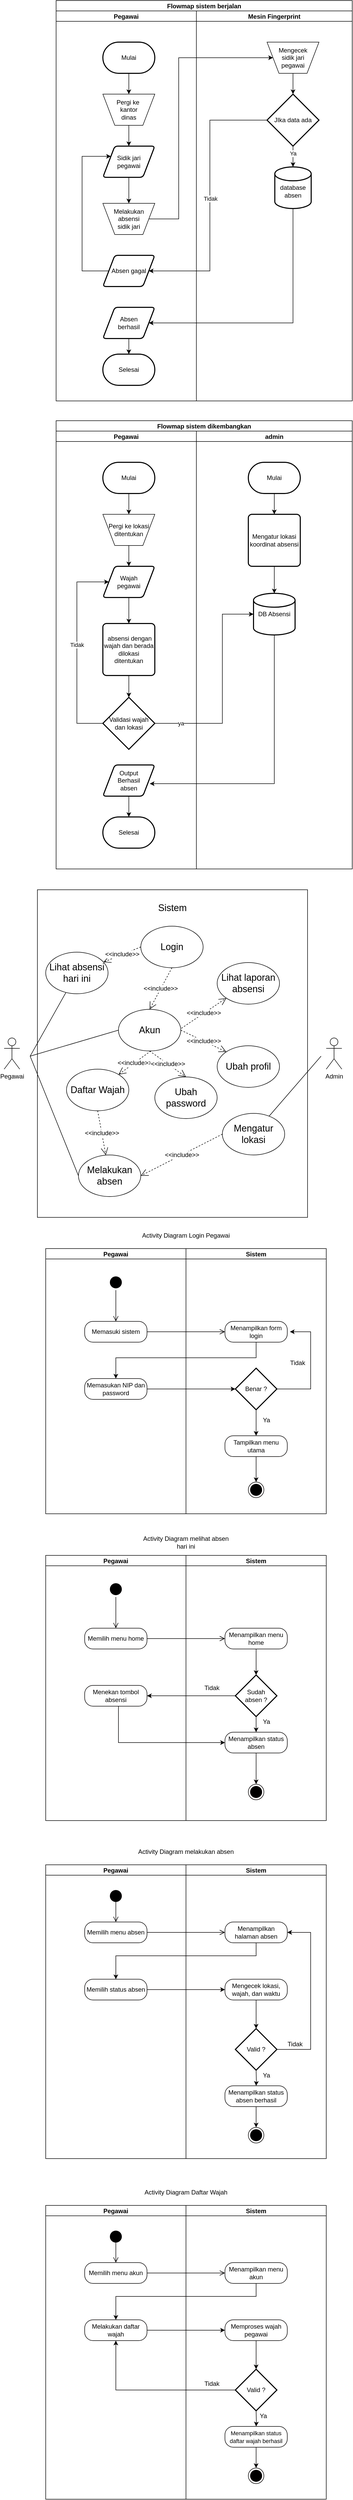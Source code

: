 <mxfile version="20.2.3" type="device"><diagram id="C5RBs43oDa-KdzZeNtuy" name="Page-1"><mxGraphModel dx="1483" dy="1985" grid="1" gridSize="10" guides="1" tooltips="1" connect="1" arrows="1" fold="1" page="1" pageScale="1" pageWidth="827" pageHeight="1169" math="0" shadow="0"><root><mxCell id="WIyWlLk6GJQsqaUBKTNV-0"/><mxCell id="WIyWlLk6GJQsqaUBKTNV-1" parent="WIyWlLk6GJQsqaUBKTNV-0"/><mxCell id="P4YuEy_L2Fs3lrk0Im7g-0" value="Flowmap sistem berjalan" style="swimlane;childLayout=stackLayout;resizeParent=1;resizeParentMax=0;startSize=20;" parent="WIyWlLk6GJQsqaUBKTNV-1" vertex="1"><mxGeometry x="190" y="-1080" width="570" height="770" as="geometry"/></mxCell><mxCell id="P4YuEy_L2Fs3lrk0Im7g-1" value="Pegawai" style="swimlane;startSize=20;" parent="P4YuEy_L2Fs3lrk0Im7g-0" vertex="1"><mxGeometry y="20" width="270" height="750" as="geometry"/></mxCell><mxCell id="P4YuEy_L2Fs3lrk0Im7g-2" value="Mesin Fingerprint" style="swimlane;startSize=20;" parent="P4YuEy_L2Fs3lrk0Im7g-0" vertex="1"><mxGeometry x="270" y="20" width="300" height="750" as="geometry"/></mxCell><mxCell id="CqxHumTkqH0A4PgeXa5D-2" value="Mulai" style="strokeWidth=2;html=1;shape=mxgraph.flowchart.terminator;whiteSpace=wrap;" parent="P4YuEy_L2Fs3lrk0Im7g-2" vertex="1"><mxGeometry x="-180" y="60" width="100" height="60" as="geometry"/></mxCell><mxCell id="CqxHumTkqH0A4PgeXa5D-5" value="Melakukan absensi &lt;br&gt;sidik jari" style="verticalLabelPosition=middle;verticalAlign=middle;html=1;shape=trapezoid;perimeter=trapezoidPerimeter;whiteSpace=wrap;size=0.23;arcSize=10;flipV=1;labelPosition=center;align=center;" parent="P4YuEy_L2Fs3lrk0Im7g-2" vertex="1"><mxGeometry x="-180" y="370" width="100" height="60" as="geometry"/></mxCell><mxCell id="CqxHumTkqH0A4PgeXa5D-9" value="" style="edgeStyle=orthogonalEdgeStyle;rounded=0;orthogonalLoop=1;jettySize=auto;html=1;" parent="P4YuEy_L2Fs3lrk0Im7g-2" source="CqxHumTkqH0A4PgeXa5D-7" target="CqxHumTkqH0A4PgeXa5D-5" edge="1"><mxGeometry relative="1" as="geometry"/></mxCell><mxCell id="CqxHumTkqH0A4PgeXa5D-7" value="Sidik jari &lt;br&gt;pegawai" style="shape=parallelogram;html=1;strokeWidth=2;perimeter=parallelogramPerimeter;whiteSpace=wrap;rounded=1;arcSize=12;size=0.23;" parent="P4YuEy_L2Fs3lrk0Im7g-2" vertex="1"><mxGeometry x="-180" y="260" width="100" height="60" as="geometry"/></mxCell><mxCell id="CqxHumTkqH0A4PgeXa5D-10" value="Mengecek &lt;br&gt;sidik jari &lt;br&gt;pegawai" style="verticalLabelPosition=middle;verticalAlign=middle;html=1;shape=trapezoid;perimeter=trapezoidPerimeter;whiteSpace=wrap;size=0.23;arcSize=10;flipV=1;labelPosition=center;align=center;" parent="P4YuEy_L2Fs3lrk0Im7g-2" vertex="1"><mxGeometry x="136" y="60" width="100" height="60" as="geometry"/></mxCell><mxCell id="CqxHumTkqH0A4PgeXa5D-14" style="edgeStyle=orthogonalEdgeStyle;rounded=0;orthogonalLoop=1;jettySize=auto;html=1;exitX=1;exitY=0.5;exitDx=0;exitDy=0;entryX=0;entryY=0.5;entryDx=0;entryDy=0;" parent="P4YuEy_L2Fs3lrk0Im7g-2" source="CqxHumTkqH0A4PgeXa5D-5" target="CqxHumTkqH0A4PgeXa5D-10" edge="1"><mxGeometry relative="1" as="geometry"><Array as="points"><mxPoint x="-34" y="400"/><mxPoint x="-34" y="90"/></Array></mxGeometry></mxCell><mxCell id="CqxHumTkqH0A4PgeXa5D-17" value="" style="edgeStyle=orthogonalEdgeStyle;rounded=0;orthogonalLoop=1;jettySize=auto;html=1;" parent="P4YuEy_L2Fs3lrk0Im7g-2" source="CqxHumTkqH0A4PgeXa5D-15" target="CqxHumTkqH0A4PgeXa5D-7" edge="1"><mxGeometry relative="1" as="geometry"/></mxCell><mxCell id="CqxHumTkqH0A4PgeXa5D-15" value="Pergi ke&amp;nbsp;&lt;br&gt;kantor &lt;br&gt;dinas" style="verticalLabelPosition=middle;verticalAlign=middle;html=1;shape=trapezoid;perimeter=trapezoidPerimeter;whiteSpace=wrap;size=0.23;arcSize=10;flipV=1;labelPosition=center;align=center;" parent="P4YuEy_L2Fs3lrk0Im7g-2" vertex="1"><mxGeometry x="-180" y="160" width="100" height="60" as="geometry"/></mxCell><mxCell id="CqxHumTkqH0A4PgeXa5D-16" value="" style="edgeStyle=orthogonalEdgeStyle;rounded=0;orthogonalLoop=1;jettySize=auto;html=1;" parent="P4YuEy_L2Fs3lrk0Im7g-2" source="CqxHumTkqH0A4PgeXa5D-2" target="CqxHumTkqH0A4PgeXa5D-15" edge="1"><mxGeometry relative="1" as="geometry"/></mxCell><mxCell id="CqxHumTkqH0A4PgeXa5D-18" value="JIka data ada" style="strokeWidth=2;html=1;shape=mxgraph.flowchart.decision;whiteSpace=wrap;" parent="P4YuEy_L2Fs3lrk0Im7g-2" vertex="1"><mxGeometry x="136" y="160" width="100" height="100" as="geometry"/></mxCell><mxCell id="CqxHumTkqH0A4PgeXa5D-19" value="" style="edgeStyle=orthogonalEdgeStyle;rounded=0;orthogonalLoop=1;jettySize=auto;html=1;" parent="P4YuEy_L2Fs3lrk0Im7g-2" source="CqxHumTkqH0A4PgeXa5D-10" target="CqxHumTkqH0A4PgeXa5D-18" edge="1"><mxGeometry relative="1" as="geometry"/></mxCell><mxCell id="CqxHumTkqH0A4PgeXa5D-21" value="&lt;br&gt;database absen" style="strokeWidth=2;html=1;shape=mxgraph.flowchart.database;whiteSpace=wrap;" parent="P4YuEy_L2Fs3lrk0Im7g-2" vertex="1"><mxGeometry x="151" y="300" width="70" height="80" as="geometry"/></mxCell><mxCell id="CqxHumTkqH0A4PgeXa5D-22" value="" style="edgeStyle=orthogonalEdgeStyle;rounded=0;orthogonalLoop=1;jettySize=auto;html=1;" parent="P4YuEy_L2Fs3lrk0Im7g-2" source="CqxHumTkqH0A4PgeXa5D-18" target="CqxHumTkqH0A4PgeXa5D-21" edge="1"><mxGeometry relative="1" as="geometry"/></mxCell><mxCell id="CqxHumTkqH0A4PgeXa5D-23" value="Ya" style="edgeLabel;html=1;align=center;verticalAlign=middle;resizable=0;points=[];" parent="CqxHumTkqH0A4PgeXa5D-22" vertex="1" connectable="0"><mxGeometry x="-0.329" relative="1" as="geometry"><mxPoint as="offset"/></mxGeometry></mxCell><mxCell id="CqxHumTkqH0A4PgeXa5D-32" style="edgeStyle=orthogonalEdgeStyle;rounded=0;orthogonalLoop=1;jettySize=auto;html=1;entryX=0;entryY=0.25;entryDx=0;entryDy=0;" parent="P4YuEy_L2Fs3lrk0Im7g-2" source="CqxHumTkqH0A4PgeXa5D-27" target="CqxHumTkqH0A4PgeXa5D-7" edge="1"><mxGeometry relative="1" as="geometry"><mxPoint x="-240" y="370" as="targetPoint"/><Array as="points"><mxPoint x="-220" y="500"/><mxPoint x="-220" y="280"/></Array></mxGeometry></mxCell><mxCell id="CqxHumTkqH0A4PgeXa5D-27" value="Absen gagal" style="shape=parallelogram;html=1;strokeWidth=2;perimeter=parallelogramPerimeter;whiteSpace=wrap;rounded=1;arcSize=12;size=0.23;" parent="P4YuEy_L2Fs3lrk0Im7g-2" vertex="1"><mxGeometry x="-180" y="470" width="100" height="60" as="geometry"/></mxCell><mxCell id="CqxHumTkqH0A4PgeXa5D-25" value="" style="edgeStyle=orthogonalEdgeStyle;rounded=0;orthogonalLoop=1;jettySize=auto;html=1;entryX=1;entryY=0.5;entryDx=0;entryDy=0;" parent="P4YuEy_L2Fs3lrk0Im7g-2" source="CqxHumTkqH0A4PgeXa5D-18" target="CqxHumTkqH0A4PgeXa5D-27" edge="1"><mxGeometry relative="1" as="geometry"><mxPoint x="26" y="270" as="targetPoint"/><Array as="points"><mxPoint x="26" y="210"/><mxPoint x="26" y="500"/></Array></mxGeometry></mxCell><mxCell id="CqxHumTkqH0A4PgeXa5D-26" value="Tidak" style="edgeLabel;html=1;align=center;verticalAlign=middle;resizable=0;points=[];" parent="CqxHumTkqH0A4PgeXa5D-25" vertex="1" connectable="0"><mxGeometry x="-0.183" y="1" relative="1" as="geometry"><mxPoint y="49" as="offset"/></mxGeometry></mxCell><mxCell id="CqxHumTkqH0A4PgeXa5D-30" value="Absen &lt;br&gt;berhasil" style="shape=parallelogram;html=1;strokeWidth=2;perimeter=parallelogramPerimeter;whiteSpace=wrap;rounded=1;arcSize=12;size=0.23;" parent="P4YuEy_L2Fs3lrk0Im7g-2" vertex="1"><mxGeometry x="-180" y="570" width="100" height="60" as="geometry"/></mxCell><mxCell id="CqxHumTkqH0A4PgeXa5D-28" value="" style="edgeStyle=orthogonalEdgeStyle;rounded=0;orthogonalLoop=1;jettySize=auto;html=1;entryX=1;entryY=0.5;entryDx=0;entryDy=0;" parent="P4YuEy_L2Fs3lrk0Im7g-2" source="CqxHumTkqH0A4PgeXa5D-21" target="CqxHumTkqH0A4PgeXa5D-30" edge="1"><mxGeometry relative="1" as="geometry"><mxPoint x="186" y="420" as="targetPoint"/><Array as="points"><mxPoint x="186" y="600"/></Array></mxGeometry></mxCell><mxCell id="CqxHumTkqH0A4PgeXa5D-33" value="Selesai" style="strokeWidth=2;html=1;shape=mxgraph.flowchart.terminator;whiteSpace=wrap;" parent="P4YuEy_L2Fs3lrk0Im7g-2" vertex="1"><mxGeometry x="-180" y="660" width="100" height="60" as="geometry"/></mxCell><mxCell id="CqxHumTkqH0A4PgeXa5D-34" value="" style="edgeStyle=orthogonalEdgeStyle;rounded=0;orthogonalLoop=1;jettySize=auto;html=1;" parent="P4YuEy_L2Fs3lrk0Im7g-2" source="CqxHumTkqH0A4PgeXa5D-30" target="CqxHumTkqH0A4PgeXa5D-33" edge="1"><mxGeometry relative="1" as="geometry"/></mxCell><mxCell id="vv-7muryeECdVL7z3540-25" value="Flowmap sistem dikembangkan" style="swimlane;childLayout=stackLayout;resizeParent=1;resizeParentMax=0;startSize=20;" parent="WIyWlLk6GJQsqaUBKTNV-1" vertex="1"><mxGeometry x="190" y="-272" width="570" height="862" as="geometry"/></mxCell><mxCell id="vv-7muryeECdVL7z3540-26" value="Pegawai" style="swimlane;startSize=20;" parent="vv-7muryeECdVL7z3540-25" vertex="1"><mxGeometry y="20" width="270" height="842" as="geometry"/></mxCell><mxCell id="vv-7muryeECdVL7z3540-57" value="" style="edgeStyle=orthogonalEdgeStyle;rounded=0;orthogonalLoop=1;jettySize=auto;html=1;" parent="vv-7muryeECdVL7z3540-26" source="vv-7muryeECdVL7z3540-50" target="vv-7muryeECdVL7z3540-56" edge="1"><mxGeometry relative="1" as="geometry"/></mxCell><mxCell id="vv-7muryeECdVL7z3540-50" value="&amp;nbsp;absensi dengan wajah dan berada dilokasi ditentukan" style="rounded=1;whiteSpace=wrap;html=1;absoluteArcSize=1;arcSize=14;strokeWidth=2;" parent="vv-7muryeECdVL7z3540-26" vertex="1"><mxGeometry x="90" y="370" width="100" height="100" as="geometry"/></mxCell><mxCell id="vv-7muryeECdVL7z3540-56" value="Validasi wajah dan lokasi" style="strokeWidth=2;html=1;shape=mxgraph.flowchart.decision;whiteSpace=wrap;" parent="vv-7muryeECdVL7z3540-26" vertex="1"><mxGeometry x="90" y="512" width="100" height="100" as="geometry"/></mxCell><mxCell id="vv-7muryeECdVL7z3540-66" value="" style="edgeStyle=orthogonalEdgeStyle;rounded=0;orthogonalLoop=1;jettySize=auto;html=1;" parent="vv-7muryeECdVL7z3540-26" source="vv-7muryeECdVL7z3540-63" target="vv-7muryeECdVL7z3540-65" edge="1"><mxGeometry relative="1" as="geometry"/></mxCell><mxCell id="vv-7muryeECdVL7z3540-63" value="Output &lt;br&gt;Berhasil &lt;br&gt;absen" style="shape=parallelogram;html=1;strokeWidth=2;perimeter=parallelogramPerimeter;whiteSpace=wrap;rounded=1;arcSize=12;size=0.23;" parent="vv-7muryeECdVL7z3540-26" vertex="1"><mxGeometry x="90" y="642" width="100" height="60" as="geometry"/></mxCell><mxCell id="vv-7muryeECdVL7z3540-65" value="Selesai" style="strokeWidth=2;html=1;shape=mxgraph.flowchart.terminator;whiteSpace=wrap;" parent="vv-7muryeECdVL7z3540-26" vertex="1"><mxGeometry x="90" y="742" width="100" height="60" as="geometry"/></mxCell><mxCell id="vv-7muryeECdVL7z3540-27" value="admin" style="swimlane;startSize=20;" parent="vv-7muryeECdVL7z3540-25" vertex="1"><mxGeometry x="270" y="20" width="300" height="842" as="geometry"/></mxCell><mxCell id="vv-7muryeECdVL7z3540-28" value="Mulai" style="strokeWidth=2;html=1;shape=mxgraph.flowchart.terminator;whiteSpace=wrap;" parent="vv-7muryeECdVL7z3540-27" vertex="1"><mxGeometry x="-180" y="60" width="100" height="60" as="geometry"/></mxCell><mxCell id="vv-7muryeECdVL7z3540-30" value="" style="edgeStyle=orthogonalEdgeStyle;rounded=0;orthogonalLoop=1;jettySize=auto;html=1;" parent="vv-7muryeECdVL7z3540-27" source="vv-7muryeECdVL7z3540-31" edge="1"><mxGeometry relative="1" as="geometry"><mxPoint x="-130" y="370.0" as="targetPoint"/></mxGeometry></mxCell><mxCell id="vv-7muryeECdVL7z3540-31" value="Wajah &lt;br&gt;pegawai" style="shape=parallelogram;html=1;strokeWidth=2;perimeter=parallelogramPerimeter;whiteSpace=wrap;rounded=1;arcSize=12;size=0.23;" parent="vv-7muryeECdVL7z3540-27" vertex="1"><mxGeometry x="-180" y="260" width="100" height="60" as="geometry"/></mxCell><mxCell id="vv-7muryeECdVL7z3540-34" value="" style="edgeStyle=orthogonalEdgeStyle;rounded=0;orthogonalLoop=1;jettySize=auto;html=1;" parent="vv-7muryeECdVL7z3540-27" source="vv-7muryeECdVL7z3540-35" target="vv-7muryeECdVL7z3540-31" edge="1"><mxGeometry relative="1" as="geometry"/></mxCell><mxCell id="vv-7muryeECdVL7z3540-35" value="Pergi ke lokasi ditentukan" style="verticalLabelPosition=middle;verticalAlign=middle;html=1;shape=trapezoid;perimeter=trapezoidPerimeter;whiteSpace=wrap;size=0.23;arcSize=10;flipV=1;labelPosition=center;align=center;" parent="vv-7muryeECdVL7z3540-27" vertex="1"><mxGeometry x="-180" y="160" width="100" height="60" as="geometry"/></mxCell><mxCell id="vv-7muryeECdVL7z3540-36" value="" style="edgeStyle=orthogonalEdgeStyle;rounded=0;orthogonalLoop=1;jettySize=auto;html=1;" parent="vv-7muryeECdVL7z3540-27" source="vv-7muryeECdVL7z3540-28" target="vv-7muryeECdVL7z3540-35" edge="1"><mxGeometry relative="1" as="geometry"/></mxCell><mxCell id="vv-7muryeECdVL7z3540-53" value="" style="edgeStyle=orthogonalEdgeStyle;rounded=0;orthogonalLoop=1;jettySize=auto;html=1;" parent="vv-7muryeECdVL7z3540-27" source="vv-7muryeECdVL7z3540-51" target="vv-7muryeECdVL7z3540-52" edge="1"><mxGeometry relative="1" as="geometry"/></mxCell><mxCell id="vv-7muryeECdVL7z3540-51" value="Mulai" style="strokeWidth=2;html=1;shape=mxgraph.flowchart.terminator;whiteSpace=wrap;" parent="vv-7muryeECdVL7z3540-27" vertex="1"><mxGeometry x="100" y="60" width="100" height="60" as="geometry"/></mxCell><mxCell id="vv-7muryeECdVL7z3540-55" value="" style="edgeStyle=orthogonalEdgeStyle;rounded=0;orthogonalLoop=1;jettySize=auto;html=1;" parent="vv-7muryeECdVL7z3540-27" source="vv-7muryeECdVL7z3540-52" target="vv-7muryeECdVL7z3540-54" edge="1"><mxGeometry relative="1" as="geometry"/></mxCell><mxCell id="vv-7muryeECdVL7z3540-52" value="Mengatur lokasi koordinat absensi" style="rounded=1;whiteSpace=wrap;html=1;absoluteArcSize=1;arcSize=14;strokeWidth=2;" parent="vv-7muryeECdVL7z3540-27" vertex="1"><mxGeometry x="100" y="160" width="100" height="100" as="geometry"/></mxCell><mxCell id="vv-7muryeECdVL7z3540-54" value="DB Absensi" style="strokeWidth=2;html=1;shape=mxgraph.flowchart.database;whiteSpace=wrap;" parent="vv-7muryeECdVL7z3540-27" vertex="1"><mxGeometry x="110" y="312" width="80" height="80" as="geometry"/></mxCell><mxCell id="vv-7muryeECdVL7z3540-58" style="edgeStyle=orthogonalEdgeStyle;rounded=0;orthogonalLoop=1;jettySize=auto;html=1;entryX=0;entryY=0.5;entryDx=0;entryDy=0;entryPerimeter=0;" parent="vv-7muryeECdVL7z3540-25" source="vv-7muryeECdVL7z3540-56" target="vv-7muryeECdVL7z3540-54" edge="1"><mxGeometry relative="1" as="geometry"><Array as="points"><mxPoint x="320" y="582"/><mxPoint x="320" y="372"/></Array></mxGeometry></mxCell><mxCell id="vv-7muryeECdVL7z3540-59" value="ya" style="edgeLabel;html=1;align=center;verticalAlign=middle;resizable=0;points=[];" parent="vv-7muryeECdVL7z3540-58" vertex="1" connectable="0"><mxGeometry x="-0.725" relative="1" as="geometry"><mxPoint x="-5" as="offset"/></mxGeometry></mxCell><mxCell id="vv-7muryeECdVL7z3540-61" style="edgeStyle=orthogonalEdgeStyle;rounded=0;orthogonalLoop=1;jettySize=auto;html=1;entryX=0;entryY=0.5;entryDx=0;entryDy=0;" parent="vv-7muryeECdVL7z3540-25" source="vv-7muryeECdVL7z3540-56" target="vv-7muryeECdVL7z3540-31" edge="1"><mxGeometry relative="1" as="geometry"><mxPoint x="40" y="312" as="targetPoint"/><Array as="points"><mxPoint x="40" y="582"/><mxPoint x="40" y="310"/></Array></mxGeometry></mxCell><mxCell id="vv-7muryeECdVL7z3540-62" value="Tidak" style="edgeLabel;html=1;align=center;verticalAlign=middle;resizable=0;points=[];" parent="vv-7muryeECdVL7z3540-61" vertex="1" connectable="0"><mxGeometry x="0.048" relative="1" as="geometry"><mxPoint as="offset"/></mxGeometry></mxCell><mxCell id="vv-7muryeECdVL7z3540-64" style="edgeStyle=orthogonalEdgeStyle;rounded=0;orthogonalLoop=1;jettySize=auto;html=1;entryX=0.903;entryY=0.6;entryDx=0;entryDy=0;entryPerimeter=0;" parent="vv-7muryeECdVL7z3540-25" source="vv-7muryeECdVL7z3540-54" target="vv-7muryeECdVL7z3540-63" edge="1"><mxGeometry relative="1" as="geometry"><Array as="points"><mxPoint x="420" y="698"/></Array></mxGeometry></mxCell><mxCell id="vv-7muryeECdVL7z3540-112" value="" style="html=1;" parent="WIyWlLk6GJQsqaUBKTNV-1" vertex="1"><mxGeometry x="154" y="630" width="520" height="630" as="geometry"/></mxCell><mxCell id="vv-7muryeECdVL7z3540-113" value="Pegawai" style="shape=umlActor;verticalLabelPosition=bottom;verticalAlign=top;html=1;" parent="WIyWlLk6GJQsqaUBKTNV-1" vertex="1"><mxGeometry x="90" y="915" width="30" height="60" as="geometry"/></mxCell><mxCell id="vv-7muryeECdVL7z3540-114" value="&lt;font style=&quot;font-size: 18px;&quot;&gt;Sistem&lt;/font&gt;" style="text;html=1;strokeColor=none;fillColor=none;align=center;verticalAlign=middle;whiteSpace=wrap;rounded=0;" parent="WIyWlLk6GJQsqaUBKTNV-1" vertex="1"><mxGeometry x="384" y="650" width="60" height="30" as="geometry"/></mxCell><mxCell id="vv-7muryeECdVL7z3540-118" value="Admin" style="shape=umlActor;verticalLabelPosition=bottom;verticalAlign=top;html=1;" parent="WIyWlLk6GJQsqaUBKTNV-1" vertex="1"><mxGeometry x="710" y="915" width="30" height="60" as="geometry"/></mxCell><mxCell id="vv-7muryeECdVL7z3540-119" value="Login" style="ellipse;whiteSpace=wrap;html=1;fontSize=18;" parent="WIyWlLk6GJQsqaUBKTNV-1" vertex="1"><mxGeometry x="353" y="700" width="120" height="80" as="geometry"/></mxCell><mxCell id="vv-7muryeECdVL7z3540-120" value="Mengatur lokasi" style="ellipse;whiteSpace=wrap;html=1;fontSize=18;" parent="WIyWlLk6GJQsqaUBKTNV-1" vertex="1"><mxGeometry x="510" y="1060" width="120" height="80" as="geometry"/></mxCell><mxCell id="vv-7muryeECdVL7z3540-123" value="Lihat absensi hari ini" style="ellipse;whiteSpace=wrap;html=1;fontSize=18;" parent="WIyWlLk6GJQsqaUBKTNV-1" vertex="1"><mxGeometry x="170" y="750" width="120" height="80" as="geometry"/></mxCell><mxCell id="vv-7muryeECdVL7z3540-124" value="Lihat laporan absensi" style="ellipse;whiteSpace=wrap;html=1;fontSize=18;" parent="WIyWlLk6GJQsqaUBKTNV-1" vertex="1"><mxGeometry x="500" y="770" width="120" height="80" as="geometry"/></mxCell><mxCell id="vv-7muryeECdVL7z3540-125" value="Melakukan absen" style="ellipse;whiteSpace=wrap;html=1;fontSize=18;" parent="WIyWlLk6GJQsqaUBKTNV-1" vertex="1"><mxGeometry x="233" y="1140" width="120" height="80" as="geometry"/></mxCell><mxCell id="vv-7muryeECdVL7z3540-126" value="Daftar Wajah" style="ellipse;whiteSpace=wrap;html=1;fontSize=18;" parent="WIyWlLk6GJQsqaUBKTNV-1" vertex="1"><mxGeometry x="210" y="975" width="120" height="80" as="geometry"/></mxCell><mxCell id="vv-7muryeECdVL7z3540-127" value="Ubah profil" style="ellipse;whiteSpace=wrap;html=1;fontSize=18;" parent="WIyWlLk6GJQsqaUBKTNV-1" vertex="1"><mxGeometry x="500" y="930" width="120" height="80" as="geometry"/></mxCell><mxCell id="vv-7muryeECdVL7z3540-128" value="Ubah password" style="ellipse;whiteSpace=wrap;html=1;fontSize=18;" parent="WIyWlLk6GJQsqaUBKTNV-1" vertex="1"><mxGeometry x="380" y="990" width="120" height="80" as="geometry"/></mxCell><mxCell id="vv-7muryeECdVL7z3540-142" value="" style="endArrow=none;html=1;rounded=0;fontSize=12;" parent="WIyWlLk6GJQsqaUBKTNV-1" target="vv-7muryeECdVL7z3540-123" edge="1"><mxGeometry width="50" height="50" relative="1" as="geometry"><mxPoint x="140" y="950" as="sourcePoint"/><mxPoint x="510" y="960" as="targetPoint"/></mxGeometry></mxCell><mxCell id="vv-7muryeECdVL7z3540-151" value="" style="endArrow=none;html=1;rounded=0;fontSize=12;" parent="WIyWlLk6GJQsqaUBKTNV-1" source="vv-7muryeECdVL7z3540-120" edge="1"><mxGeometry width="50" height="50" relative="1" as="geometry"><mxPoint x="250" y="960" as="sourcePoint"/><mxPoint x="700" y="950" as="targetPoint"/></mxGeometry></mxCell><mxCell id="vv-7muryeECdVL7z3540-158" value="&amp;lt;&amp;lt;include&amp;gt;&amp;gt;" style="endArrow=open;endSize=12;dashed=1;html=1;rounded=0;fontSize=12;exitX=0;exitY=0.5;exitDx=0;exitDy=0;entryX=1;entryY=0.5;entryDx=0;entryDy=0;" parent="WIyWlLk6GJQsqaUBKTNV-1" source="vv-7muryeECdVL7z3540-120" target="vv-7muryeECdVL7z3540-125" edge="1"><mxGeometry width="160" relative="1" as="geometry"><mxPoint x="200" y="940" as="sourcePoint"/><mxPoint x="360" y="940" as="targetPoint"/></mxGeometry></mxCell><mxCell id="vv-7muryeECdVL7z3540-159" value="&amp;lt;&amp;lt;include&amp;gt;&amp;gt;" style="endArrow=open;endSize=12;dashed=1;html=1;rounded=0;fontSize=12;exitX=0.5;exitY=1;exitDx=0;exitDy=0;" parent="WIyWlLk6GJQsqaUBKTNV-1" source="vv-7muryeECdVL7z3540-126" target="vv-7muryeECdVL7z3540-125" edge="1"><mxGeometry width="160" relative="1" as="geometry"><mxPoint x="600" y="1080" as="sourcePoint"/><mxPoint x="512.426" y="1131.716" as="targetPoint"/></mxGeometry></mxCell><mxCell id="vv-7muryeECdVL7z3540-163" value="Akun" style="ellipse;whiteSpace=wrap;html=1;fontSize=18;" parent="WIyWlLk6GJQsqaUBKTNV-1" vertex="1"><mxGeometry x="310" y="860" width="120" height="80" as="geometry"/></mxCell><mxCell id="vv-7muryeECdVL7z3540-164" value="&amp;lt;&amp;lt;include&amp;gt;&amp;gt;" style="endArrow=open;endSize=12;dashed=1;html=1;rounded=0;fontSize=12;exitX=0;exitY=0.5;exitDx=0;exitDy=0;" parent="WIyWlLk6GJQsqaUBKTNV-1" source="vv-7muryeECdVL7z3540-119" target="vv-7muryeECdVL7z3540-123" edge="1"><mxGeometry width="160" relative="1" as="geometry"><mxPoint x="310" y="870" as="sourcePoint"/><mxPoint x="470" y="870" as="targetPoint"/></mxGeometry></mxCell><mxCell id="vv-7muryeECdVL7z3540-167" value="&amp;lt;&amp;lt;include&amp;gt;&amp;gt;" style="endArrow=open;endSize=12;dashed=1;html=1;rounded=0;fontSize=12;exitX=0.5;exitY=1;exitDx=0;exitDy=0;entryX=0.5;entryY=0;entryDx=0;entryDy=0;" parent="WIyWlLk6GJQsqaUBKTNV-1" source="vv-7muryeECdVL7z3540-119" target="vv-7muryeECdVL7z3540-163" edge="1"><mxGeometry width="160" relative="1" as="geometry"><mxPoint x="230" y="940" as="sourcePoint"/><mxPoint x="390" y="940" as="targetPoint"/></mxGeometry></mxCell><mxCell id="vv-7muryeECdVL7z3540-169" value="" style="endArrow=none;html=1;rounded=0;fontSize=12;entryX=0;entryY=0.5;entryDx=0;entryDy=0;" parent="WIyWlLk6GJQsqaUBKTNV-1" target="vv-7muryeECdVL7z3540-163" edge="1"><mxGeometry width="50" height="50" relative="1" as="geometry"><mxPoint x="140" y="950" as="sourcePoint"/><mxPoint x="218.933" y="837.453" as="targetPoint"/></mxGeometry></mxCell><mxCell id="vv-7muryeECdVL7z3540-171" value="&amp;lt;&amp;lt;include&amp;gt;&amp;gt;" style="endArrow=open;endSize=12;dashed=1;html=1;rounded=0;fontSize=12;exitX=1.01;exitY=0.455;exitDx=0;exitDy=0;exitPerimeter=0;" parent="WIyWlLk6GJQsqaUBKTNV-1" source="vv-7muryeECdVL7z3540-163" target="vv-7muryeECdVL7z3540-124" edge="1"><mxGeometry width="160" relative="1" as="geometry"><mxPoint x="370" y="900" as="sourcePoint"/><mxPoint x="540" y="820" as="targetPoint"/></mxGeometry></mxCell><mxCell id="vv-7muryeECdVL7z3540-173" value="&amp;lt;&amp;lt;include&amp;gt;&amp;gt;" style="endArrow=open;endSize=12;dashed=1;html=1;rounded=0;fontSize=12;exitX=1;exitY=0.5;exitDx=0;exitDy=0;entryX=0;entryY=0;entryDx=0;entryDy=0;" parent="WIyWlLk6GJQsqaUBKTNV-1" source="vv-7muryeECdVL7z3540-163" target="vv-7muryeECdVL7z3540-127" edge="1"><mxGeometry width="160" relative="1" as="geometry"><mxPoint x="362.426" y="881.716" as="sourcePoint"/><mxPoint x="531.001" y="902.723" as="targetPoint"/></mxGeometry></mxCell><mxCell id="vv-7muryeECdVL7z3540-174" value="&amp;lt;&amp;lt;include&amp;gt;&amp;gt;" style="endArrow=open;endSize=12;dashed=1;html=1;rounded=0;fontSize=12;exitX=0.519;exitY=0.999;exitDx=0;exitDy=0;exitPerimeter=0;" parent="WIyWlLk6GJQsqaUBKTNV-1" source="vv-7muryeECdVL7z3540-163" target="vv-7muryeECdVL7z3540-126" edge="1"><mxGeometry width="160" relative="1" as="geometry"><mxPoint x="380" y="910" as="sourcePoint"/><mxPoint x="427.574" y="961.716" as="targetPoint"/></mxGeometry></mxCell><mxCell id="vv-7muryeECdVL7z3540-175" value="&amp;lt;&amp;lt;include&amp;gt;&amp;gt;" style="endArrow=open;endSize=12;dashed=1;html=1;rounded=0;fontSize=12;exitX=0.5;exitY=1;exitDx=0;exitDy=0;entryX=0.5;entryY=0;entryDx=0;entryDy=0;" parent="WIyWlLk6GJQsqaUBKTNV-1" source="vv-7muryeECdVL7z3540-163" target="vv-7muryeECdVL7z3540-128" edge="1"><mxGeometry width="160" relative="1" as="geometry"><mxPoint x="322.28" y="949.92" as="sourcePoint"/><mxPoint x="386.896" y="1053.084" as="targetPoint"/></mxGeometry></mxCell><mxCell id="vv-7muryeECdVL7z3540-177" value="" style="endArrow=none;html=1;rounded=0;fontSize=12;entryX=0;entryY=0.5;entryDx=0;entryDy=0;" parent="WIyWlLk6GJQsqaUBKTNV-1" target="vv-7muryeECdVL7z3540-125" edge="1"><mxGeometry width="50" height="50" relative="1" as="geometry"><mxPoint x="140" y="950" as="sourcePoint"/><mxPoint x="320" y="910" as="targetPoint"/></mxGeometry></mxCell><mxCell id="vv-7muryeECdVL7z3540-178" value="" style="swimlane;childLayout=stackLayout;resizeParent=1;resizeParentMax=0;startSize=0;" parent="WIyWlLk6GJQsqaUBKTNV-1" vertex="1"><mxGeometry x="170" y="1320" width="540" height="510" as="geometry"><mxRectangle x="170" y="1290" width="50" height="40" as="alternateBounds"/></mxGeometry></mxCell><mxCell id="vv-7muryeECdVL7z3540-179" value="Pegawai" style="swimlane;startSize=20;" parent="vv-7muryeECdVL7z3540-178" vertex="1"><mxGeometry width="270" height="510" as="geometry"/></mxCell><mxCell id="vv-7muryeECdVL7z3540-203" value="" style="ellipse;html=1;shape=startState;fillColor=#000000;strokeColor=#030000;fontSize=12;" parent="vv-7muryeECdVL7z3540-179" vertex="1"><mxGeometry x="120" y="50" width="30" height="30" as="geometry"/></mxCell><mxCell id="vv-7muryeECdVL7z3540-204" value="" style="edgeStyle=orthogonalEdgeStyle;html=1;verticalAlign=bottom;endArrow=open;endSize=8;strokeColor=#030000;rounded=0;fontSize=12;" parent="vv-7muryeECdVL7z3540-179" source="vv-7muryeECdVL7z3540-203" edge="1"><mxGeometry relative="1" as="geometry"><mxPoint x="135" y="140" as="targetPoint"/></mxGeometry></mxCell><mxCell id="vv-7muryeECdVL7z3540-205" value="Memasuki sistem" style="rounded=1;whiteSpace=wrap;html=1;arcSize=40;fontColor=#000000;fillColor=#FFFFFF;strokeColor=#030000;fontSize=12;" parent="vv-7muryeECdVL7z3540-179" vertex="1"><mxGeometry x="75" y="140" width="120" height="40" as="geometry"/></mxCell><mxCell id="vv-7muryeECdVL7z3540-208" value="Memasukan NIP dan password" style="rounded=1;whiteSpace=wrap;html=1;arcSize=40;fontColor=#000000;fillColor=#FFFFFF;strokeColor=#030000;fontSize=12;" parent="vv-7muryeECdVL7z3540-179" vertex="1"><mxGeometry x="75" y="250" width="120" height="40" as="geometry"/></mxCell><mxCell id="vv-7muryeECdVL7z3540-186" value="Sistem" style="swimlane;startSize=20;" parent="vv-7muryeECdVL7z3540-178" vertex="1"><mxGeometry x="270" width="270" height="510" as="geometry"/></mxCell><mxCell id="vv-7muryeECdVL7z3540-207" value="Menampilkan form login" style="rounded=1;whiteSpace=wrap;html=1;arcSize=40;fontColor=#000000;fillColor=#FFFFFF;strokeColor=#030000;fontSize=12;" parent="vv-7muryeECdVL7z3540-186" vertex="1"><mxGeometry x="75" y="140" width="120" height="40" as="geometry"/></mxCell><mxCell id="vv-7muryeECdVL7z3540-214" style="edgeStyle=orthogonalEdgeStyle;rounded=0;orthogonalLoop=1;jettySize=auto;html=1;entryX=1.042;entryY=0.5;entryDx=0;entryDy=0;entryPerimeter=0;fontSize=12;strokeColor=#030000;exitX=1;exitY=0.5;exitDx=0;exitDy=0;exitPerimeter=0;" parent="vv-7muryeECdVL7z3540-186" source="vv-7muryeECdVL7z3540-211" target="vv-7muryeECdVL7z3540-207" edge="1"><mxGeometry relative="1" as="geometry"><Array as="points"><mxPoint x="240" y="270"/><mxPoint x="240" y="160"/></Array></mxGeometry></mxCell><mxCell id="vv-7muryeECdVL7z3540-217" value="" style="edgeStyle=orthogonalEdgeStyle;rounded=0;orthogonalLoop=1;jettySize=auto;html=1;fontSize=12;strokeColor=#030000;" parent="vv-7muryeECdVL7z3540-186" source="vv-7muryeECdVL7z3540-211" target="vv-7muryeECdVL7z3540-216" edge="1"><mxGeometry relative="1" as="geometry"/></mxCell><mxCell id="vv-7muryeECdVL7z3540-211" value="Benar ?" style="strokeWidth=2;html=1;shape=mxgraph.flowchart.decision;whiteSpace=wrap;fontSize=12;fillColor=#FFFFFF;" parent="vv-7muryeECdVL7z3540-186" vertex="1"><mxGeometry x="95" y="230" width="80" height="80" as="geometry"/></mxCell><mxCell id="vv-7muryeECdVL7z3540-215" value="Tidak" style="text;html=1;strokeColor=none;fillColor=none;align=center;verticalAlign=middle;whiteSpace=wrap;rounded=0;fontSize=12;" parent="vv-7muryeECdVL7z3540-186" vertex="1"><mxGeometry x="195" y="210" width="40" height="20" as="geometry"/></mxCell><mxCell id="vv-7muryeECdVL7z3540-220" value="" style="edgeStyle=orthogonalEdgeStyle;rounded=0;orthogonalLoop=1;jettySize=auto;html=1;fontSize=12;strokeColor=#030000;" parent="vv-7muryeECdVL7z3540-186" source="vv-7muryeECdVL7z3540-216" target="vv-7muryeECdVL7z3540-219" edge="1"><mxGeometry relative="1" as="geometry"/></mxCell><mxCell id="vv-7muryeECdVL7z3540-216" value="Tampilkan menu utama" style="rounded=1;whiteSpace=wrap;html=1;arcSize=40;fontColor=#000000;fillColor=#FFFFFF;strokeColor=#030000;fontSize=12;" parent="vv-7muryeECdVL7z3540-186" vertex="1"><mxGeometry x="75" y="360" width="120" height="40" as="geometry"/></mxCell><mxCell id="vv-7muryeECdVL7z3540-218" value="Ya" style="text;html=1;strokeColor=none;fillColor=none;align=center;verticalAlign=middle;whiteSpace=wrap;rounded=0;fontSize=12;" parent="vv-7muryeECdVL7z3540-186" vertex="1"><mxGeometry x="135" y="320" width="40" height="20" as="geometry"/></mxCell><mxCell id="vv-7muryeECdVL7z3540-219" value="" style="ellipse;html=1;shape=endState;fillColor=#000000;strokeColor=#030000;fontSize=12;" parent="vv-7muryeECdVL7z3540-186" vertex="1"><mxGeometry x="120" y="449" width="30" height="30" as="geometry"/></mxCell><mxCell id="vv-7muryeECdVL7z3540-206" value="" style="edgeStyle=orthogonalEdgeStyle;html=1;verticalAlign=bottom;endArrow=open;endSize=8;strokeColor=#030000;rounded=0;fontSize=12;" parent="vv-7muryeECdVL7z3540-178" source="vv-7muryeECdVL7z3540-205" target="vv-7muryeECdVL7z3540-207" edge="1"><mxGeometry relative="1" as="geometry"><mxPoint x="340" y="160" as="targetPoint"/></mxGeometry></mxCell><mxCell id="vv-7muryeECdVL7z3540-210" style="edgeStyle=orthogonalEdgeStyle;rounded=0;orthogonalLoop=1;jettySize=auto;html=1;entryX=0.5;entryY=0;entryDx=0;entryDy=0;fontSize=12;" parent="vv-7muryeECdVL7z3540-178" source="vv-7muryeECdVL7z3540-207" target="vv-7muryeECdVL7z3540-208" edge="1"><mxGeometry relative="1" as="geometry"><Array as="points"><mxPoint x="405" y="210"/><mxPoint x="135" y="210"/></Array></mxGeometry></mxCell><mxCell id="vv-7muryeECdVL7z3540-212" style="edgeStyle=orthogonalEdgeStyle;rounded=0;orthogonalLoop=1;jettySize=auto;html=1;fontSize=12;strokeColor=#030000;entryX=0;entryY=0.5;entryDx=0;entryDy=0;entryPerimeter=0;" parent="vv-7muryeECdVL7z3540-178" source="vv-7muryeECdVL7z3540-208" target="vv-7muryeECdVL7z3540-211" edge="1"><mxGeometry relative="1" as="geometry"><mxPoint x="360" y="270" as="targetPoint"/></mxGeometry></mxCell><mxCell id="vv-7muryeECdVL7z3540-221" value="Activity Diagram Login Pegawai" style="text;html=1;strokeColor=none;fillColor=none;align=center;verticalAlign=middle;whiteSpace=wrap;rounded=0;fontSize=12;" parent="WIyWlLk6GJQsqaUBKTNV-1" vertex="1"><mxGeometry x="345" y="1280" width="190" height="30" as="geometry"/></mxCell><mxCell id="vv-7muryeECdVL7z3540-222" value="" style="swimlane;childLayout=stackLayout;resizeParent=1;resizeParentMax=0;startSize=0;" parent="WIyWlLk6GJQsqaUBKTNV-1" vertex="1"><mxGeometry x="170" y="1910" width="540" height="510" as="geometry"><mxRectangle x="170" y="1290" width="50" height="40" as="alternateBounds"/></mxGeometry></mxCell><mxCell id="vv-7muryeECdVL7z3540-223" value="Pegawai" style="swimlane;startSize=20;" parent="vv-7muryeECdVL7z3540-222" vertex="1"><mxGeometry width="270" height="510" as="geometry"/></mxCell><mxCell id="vv-7muryeECdVL7z3540-224" value="" style="ellipse;html=1;shape=startState;fillColor=#000000;strokeColor=#030000;fontSize=12;" parent="vv-7muryeECdVL7z3540-223" vertex="1"><mxGeometry x="120" y="50" width="30" height="30" as="geometry"/></mxCell><mxCell id="vv-7muryeECdVL7z3540-225" value="" style="edgeStyle=orthogonalEdgeStyle;html=1;verticalAlign=bottom;endArrow=open;endSize=8;strokeColor=#030000;rounded=0;fontSize=12;" parent="vv-7muryeECdVL7z3540-223" source="vv-7muryeECdVL7z3540-224" edge="1"><mxGeometry relative="1" as="geometry"><mxPoint x="135" y="140" as="targetPoint"/></mxGeometry></mxCell><mxCell id="vv-7muryeECdVL7z3540-226" value="Memilih menu home" style="rounded=1;whiteSpace=wrap;html=1;arcSize=40;fontColor=#000000;fillColor=#FFFFFF;strokeColor=#030000;fontSize=12;" parent="vv-7muryeECdVL7z3540-223" vertex="1"><mxGeometry x="75" y="140" width="120" height="40" as="geometry"/></mxCell><mxCell id="vv-7muryeECdVL7z3540-245" value="Menekan tombol absensi" style="rounded=1;whiteSpace=wrap;html=1;arcSize=40;fontColor=#000000;fillColor=#FFFFFF;strokeColor=#030000;fontSize=12;" parent="vv-7muryeECdVL7z3540-223" vertex="1"><mxGeometry x="75" y="250" width="120" height="40" as="geometry"/></mxCell><mxCell id="vv-7muryeECdVL7z3540-228" value="Sistem" style="swimlane;startSize=20;" parent="vv-7muryeECdVL7z3540-222" vertex="1"><mxGeometry x="270" width="270" height="510" as="geometry"/></mxCell><mxCell id="vv-7muryeECdVL7z3540-244" value="" style="edgeStyle=orthogonalEdgeStyle;rounded=0;orthogonalLoop=1;jettySize=auto;html=1;fontSize=12;strokeColor=#030000;" parent="vv-7muryeECdVL7z3540-228" source="vv-7muryeECdVL7z3540-229" target="vv-7muryeECdVL7z3540-232" edge="1"><mxGeometry relative="1" as="geometry"/></mxCell><mxCell id="vv-7muryeECdVL7z3540-229" value="Menampilkan menu home" style="rounded=1;whiteSpace=wrap;html=1;arcSize=40;fontColor=#000000;fillColor=#FFFFFF;strokeColor=#030000;fontSize=12;" parent="vv-7muryeECdVL7z3540-228" vertex="1"><mxGeometry x="75" y="140" width="120" height="40" as="geometry"/></mxCell><mxCell id="vv-7muryeECdVL7z3540-249" value="" style="edgeStyle=orthogonalEdgeStyle;rounded=0;orthogonalLoop=1;jettySize=auto;html=1;fontSize=12;strokeColor=#030000;" parent="vv-7muryeECdVL7z3540-228" source="vv-7muryeECdVL7z3540-232" target="vv-7muryeECdVL7z3540-248" edge="1"><mxGeometry relative="1" as="geometry"/></mxCell><mxCell id="vv-7muryeECdVL7z3540-232" value="Sudah &lt;br&gt;absen ?" style="strokeWidth=2;html=1;shape=mxgraph.flowchart.decision;whiteSpace=wrap;fontSize=12;fillColor=#FFFFFF;" parent="vv-7muryeECdVL7z3540-228" vertex="1"><mxGeometry x="95" y="230" width="80" height="80" as="geometry"/></mxCell><mxCell id="vv-7muryeECdVL7z3540-237" value="" style="ellipse;html=1;shape=endState;fillColor=#000000;strokeColor=#030000;fontSize=12;" parent="vv-7muryeECdVL7z3540-228" vertex="1"><mxGeometry x="120" y="440" width="30" height="30" as="geometry"/></mxCell><mxCell id="vv-7muryeECdVL7z3540-247" value="Tidak" style="text;html=1;strokeColor=none;fillColor=none;align=center;verticalAlign=middle;whiteSpace=wrap;rounded=0;fontSize=12;" parent="vv-7muryeECdVL7z3540-228" vertex="1"><mxGeometry x="30" y="245" width="40" height="20" as="geometry"/></mxCell><mxCell id="vv-7muryeECdVL7z3540-252" style="edgeStyle=orthogonalEdgeStyle;rounded=0;orthogonalLoop=1;jettySize=auto;html=1;entryX=0.5;entryY=0;entryDx=0;entryDy=0;fontSize=12;strokeColor=#030000;" parent="vv-7muryeECdVL7z3540-228" source="vv-7muryeECdVL7z3540-248" target="vv-7muryeECdVL7z3540-237" edge="1"><mxGeometry relative="1" as="geometry"/></mxCell><mxCell id="vv-7muryeECdVL7z3540-248" value="Menampilkan status absen" style="rounded=1;whiteSpace=wrap;html=1;arcSize=40;fontColor=#000000;fillColor=#FFFFFF;strokeColor=#030000;fontSize=12;" parent="vv-7muryeECdVL7z3540-228" vertex="1"><mxGeometry x="75" y="340" width="120" height="40" as="geometry"/></mxCell><mxCell id="vv-7muryeECdVL7z3540-250" value="Ya" style="text;html=1;strokeColor=none;fillColor=none;align=center;verticalAlign=middle;whiteSpace=wrap;rounded=0;fontSize=12;" parent="vv-7muryeECdVL7z3540-228" vertex="1"><mxGeometry x="135" y="310" width="40" height="20" as="geometry"/></mxCell><mxCell id="vv-7muryeECdVL7z3540-240" value="" style="edgeStyle=orthogonalEdgeStyle;html=1;verticalAlign=bottom;endArrow=open;endSize=8;strokeColor=#030000;rounded=0;fontSize=12;" parent="vv-7muryeECdVL7z3540-222" source="vv-7muryeECdVL7z3540-226" target="vv-7muryeECdVL7z3540-229" edge="1"><mxGeometry relative="1" as="geometry"><mxPoint x="340" y="160" as="targetPoint"/></mxGeometry></mxCell><mxCell id="vv-7muryeECdVL7z3540-246" style="edgeStyle=orthogonalEdgeStyle;rounded=0;orthogonalLoop=1;jettySize=auto;html=1;entryX=1;entryY=0.5;entryDx=0;entryDy=0;fontSize=12;strokeColor=#030000;" parent="vv-7muryeECdVL7z3540-222" source="vv-7muryeECdVL7z3540-232" target="vv-7muryeECdVL7z3540-245" edge="1"><mxGeometry relative="1" as="geometry"/></mxCell><mxCell id="vv-7muryeECdVL7z3540-251" style="edgeStyle=orthogonalEdgeStyle;rounded=0;orthogonalLoop=1;jettySize=auto;html=1;entryX=0;entryY=0.5;entryDx=0;entryDy=0;fontSize=12;strokeColor=#030000;" parent="vv-7muryeECdVL7z3540-222" source="vv-7muryeECdVL7z3540-245" target="vv-7muryeECdVL7z3540-248" edge="1"><mxGeometry relative="1" as="geometry"><Array as="points"><mxPoint x="140" y="360"/></Array></mxGeometry></mxCell><mxCell id="vv-7muryeECdVL7z3540-243" value="Activity Diagram melihat absen hari ini" style="text;html=1;strokeColor=none;fillColor=none;align=center;verticalAlign=middle;whiteSpace=wrap;rounded=0;fontSize=12;" parent="WIyWlLk6GJQsqaUBKTNV-1" vertex="1"><mxGeometry x="345" y="1870" width="190" height="30" as="geometry"/></mxCell><mxCell id="vv-7muryeECdVL7z3540-272" value="" style="swimlane;childLayout=stackLayout;resizeParent=1;resizeParentMax=0;startSize=0;" parent="WIyWlLk6GJQsqaUBKTNV-1" vertex="1"><mxGeometry x="170" y="2505" width="540" height="565" as="geometry"><mxRectangle x="170" y="1290" width="50" height="40" as="alternateBounds"/></mxGeometry></mxCell><mxCell id="vv-7muryeECdVL7z3540-288" value="" style="edgeStyle=orthogonalEdgeStyle;html=1;verticalAlign=bottom;endArrow=open;endSize=8;strokeColor=#030000;rounded=0;fontSize=12;" parent="vv-7muryeECdVL7z3540-272" source="vv-7muryeECdVL7z3540-276" target="vv-7muryeECdVL7z3540-280" edge="1"><mxGeometry relative="1" as="geometry"><mxPoint x="340" y="130" as="targetPoint"/></mxGeometry></mxCell><mxCell id="vv-7muryeECdVL7z3540-292" style="edgeStyle=orthogonalEdgeStyle;rounded=0;orthogonalLoop=1;jettySize=auto;html=1;entryX=0.5;entryY=0;entryDx=0;entryDy=0;fontSize=12;strokeColor=#030000;" parent="vv-7muryeECdVL7z3540-272" source="vv-7muryeECdVL7z3540-280" target="vv-7muryeECdVL7z3540-277" edge="1"><mxGeometry relative="1" as="geometry"><Array as="points"><mxPoint x="405" y="175"/><mxPoint x="135" y="175"/></Array></mxGeometry></mxCell><mxCell id="vv-7muryeECdVL7z3540-295" style="edgeStyle=orthogonalEdgeStyle;rounded=0;orthogonalLoop=1;jettySize=auto;html=1;fontSize=12;strokeColor=#030000;" parent="vv-7muryeECdVL7z3540-272" source="vv-7muryeECdVL7z3540-277" target="vv-7muryeECdVL7z3540-294" edge="1"><mxGeometry relative="1" as="geometry"/></mxCell><mxCell id="vv-7muryeECdVL7z3540-273" value="Pegawai" style="swimlane;startSize=20;" parent="vv-7muryeECdVL7z3540-272" vertex="1"><mxGeometry width="270" height="565" as="geometry"/></mxCell><mxCell id="vv-7muryeECdVL7z3540-274" value="" style="ellipse;html=1;shape=startState;fillColor=#000000;strokeColor=#030000;fontSize=12;" parent="vv-7muryeECdVL7z3540-273" vertex="1"><mxGeometry x="120" y="45" width="30" height="30" as="geometry"/></mxCell><mxCell id="vv-7muryeECdVL7z3540-275" value="" style="edgeStyle=orthogonalEdgeStyle;html=1;verticalAlign=bottom;endArrow=open;endSize=8;strokeColor=#030000;rounded=0;fontSize=12;" parent="vv-7muryeECdVL7z3540-273" edge="1"><mxGeometry relative="1" as="geometry"><mxPoint x="135" y="110" as="targetPoint"/><mxPoint x="135" y="65" as="sourcePoint"/></mxGeometry></mxCell><mxCell id="vv-7muryeECdVL7z3540-276" value="Memilih menu absen" style="rounded=1;whiteSpace=wrap;html=1;arcSize=40;fontColor=#000000;fillColor=#FFFFFF;strokeColor=#030000;fontSize=12;" parent="vv-7muryeECdVL7z3540-273" vertex="1"><mxGeometry x="75" y="110" width="120" height="40" as="geometry"/></mxCell><mxCell id="vv-7muryeECdVL7z3540-277" value="Memilih status absen" style="rounded=1;whiteSpace=wrap;html=1;arcSize=40;fontColor=#000000;fillColor=#FFFFFF;strokeColor=#030000;fontSize=12;" parent="vv-7muryeECdVL7z3540-273" vertex="1"><mxGeometry x="75" y="220" width="120" height="40" as="geometry"/></mxCell><mxCell id="vv-7muryeECdVL7z3540-278" value="Sistem" style="swimlane;startSize=20;" parent="vv-7muryeECdVL7z3540-272" vertex="1"><mxGeometry x="270" width="270" height="565" as="geometry"/></mxCell><mxCell id="vv-7muryeECdVL7z3540-280" value="Menampilkan halaman absen" style="rounded=1;whiteSpace=wrap;html=1;arcSize=40;fontColor=#000000;fillColor=#FFFFFF;strokeColor=#030000;fontSize=12;" parent="vv-7muryeECdVL7z3540-278" vertex="1"><mxGeometry x="75" y="110" width="120" height="40" as="geometry"/></mxCell><mxCell id="vv-7muryeECdVL7z3540-281" value="" style="edgeStyle=orthogonalEdgeStyle;rounded=0;orthogonalLoop=1;jettySize=auto;html=1;fontSize=12;strokeColor=#030000;" parent="vv-7muryeECdVL7z3540-278" target="vv-7muryeECdVL7z3540-286" edge="1"><mxGeometry relative="1" as="geometry"><mxPoint x="135.0" y="395" as="sourcePoint"/></mxGeometry></mxCell><mxCell id="vv-7muryeECdVL7z3540-283" value="" style="ellipse;html=1;shape=endState;fillColor=#000000;strokeColor=#030000;fontSize=12;" parent="vv-7muryeECdVL7z3540-278" vertex="1"><mxGeometry x="120" y="505" width="30" height="30" as="geometry"/></mxCell><mxCell id="vv-7muryeECdVL7z3540-285" style="edgeStyle=orthogonalEdgeStyle;rounded=0;orthogonalLoop=1;jettySize=auto;html=1;fontSize=12;strokeColor=#030000;" parent="vv-7muryeECdVL7z3540-278" source="vv-7muryeECdVL7z3540-286" edge="1"><mxGeometry relative="1" as="geometry"><mxPoint x="135" y="505" as="targetPoint"/></mxGeometry></mxCell><mxCell id="vv-7muryeECdVL7z3540-286" value="Menampilkan status absen berhasil" style="rounded=1;whiteSpace=wrap;html=1;arcSize=40;fontColor=#000000;fillColor=#FFFFFF;strokeColor=#030000;fontSize=12;" parent="vv-7muryeECdVL7z3540-278" vertex="1"><mxGeometry x="75" y="425" width="120" height="40" as="geometry"/></mxCell><mxCell id="vv-7muryeECdVL7z3540-287" value="Ya" style="text;html=1;strokeColor=none;fillColor=none;align=center;verticalAlign=middle;whiteSpace=wrap;rounded=0;fontSize=12;" parent="vv-7muryeECdVL7z3540-278" vertex="1"><mxGeometry x="135" y="395" width="40" height="20" as="geometry"/></mxCell><mxCell id="vv-7muryeECdVL7z3540-299" style="edgeStyle=orthogonalEdgeStyle;rounded=0;orthogonalLoop=1;jettySize=auto;html=1;fontSize=12;strokeColor=#030000;entryX=1;entryY=0.5;entryDx=0;entryDy=0;" parent="vv-7muryeECdVL7z3540-278" source="vv-7muryeECdVL7z3540-293" target="vv-7muryeECdVL7z3540-280" edge="1"><mxGeometry relative="1" as="geometry"><mxPoint x="250" y="125" as="targetPoint"/><Array as="points"><mxPoint x="240" y="355"/><mxPoint x="240" y="130"/></Array></mxGeometry></mxCell><mxCell id="vv-7muryeECdVL7z3540-293" value="Valid ?" style="strokeWidth=2;html=1;shape=mxgraph.flowchart.decision;whiteSpace=wrap;fontSize=12;fillColor=#FFFFFF;" parent="vv-7muryeECdVL7z3540-278" vertex="1"><mxGeometry x="95" y="315" width="80" height="80" as="geometry"/></mxCell><mxCell id="vv-7muryeECdVL7z3540-297" value="" style="edgeStyle=orthogonalEdgeStyle;rounded=0;orthogonalLoop=1;jettySize=auto;html=1;fontSize=12;strokeColor=#030000;" parent="vv-7muryeECdVL7z3540-278" source="vv-7muryeECdVL7z3540-294" target="vv-7muryeECdVL7z3540-293" edge="1"><mxGeometry relative="1" as="geometry"/></mxCell><mxCell id="vv-7muryeECdVL7z3540-294" value="Mengecek lokasi, wajah, dan waktu" style="rounded=1;whiteSpace=wrap;html=1;arcSize=40;fontColor=#000000;fillColor=#FFFFFF;strokeColor=#030000;fontSize=12;" parent="vv-7muryeECdVL7z3540-278" vertex="1"><mxGeometry x="75" y="220" width="120" height="40" as="geometry"/></mxCell><mxCell id="vv-7muryeECdVL7z3540-300" value="Tidak" style="text;html=1;strokeColor=none;fillColor=none;align=center;verticalAlign=middle;whiteSpace=wrap;rounded=0;fontSize=12;" parent="vv-7muryeECdVL7z3540-278" vertex="1"><mxGeometry x="190" y="335" width="40" height="20" as="geometry"/></mxCell><mxCell id="vv-7muryeECdVL7z3540-291" value="Activity Diagram melakukan absen" style="text;html=1;strokeColor=none;fillColor=none;align=center;verticalAlign=middle;whiteSpace=wrap;rounded=0;fontSize=12;" parent="WIyWlLk6GJQsqaUBKTNV-1" vertex="1"><mxGeometry x="345" y="2465" width="190" height="30" as="geometry"/></mxCell><mxCell id="vv-7muryeECdVL7z3540-301" value="" style="swimlane;childLayout=stackLayout;resizeParent=1;resizeParentMax=0;startSize=0;" parent="WIyWlLk6GJQsqaUBKTNV-1" vertex="1"><mxGeometry x="170" y="3160" width="540" height="565" as="geometry"><mxRectangle x="170" y="1290" width="50" height="40" as="alternateBounds"/></mxGeometry></mxCell><mxCell id="vv-7muryeECdVL7z3540-302" value="" style="edgeStyle=orthogonalEdgeStyle;html=1;verticalAlign=bottom;endArrow=open;endSize=8;strokeColor=#030000;rounded=0;fontSize=12;" parent="vv-7muryeECdVL7z3540-301" source="vv-7muryeECdVL7z3540-308" target="vv-7muryeECdVL7z3540-311" edge="1"><mxGeometry relative="1" as="geometry"><mxPoint x="340" y="130" as="targetPoint"/></mxGeometry></mxCell><mxCell id="vv-7muryeECdVL7z3540-303" style="edgeStyle=orthogonalEdgeStyle;rounded=0;orthogonalLoop=1;jettySize=auto;html=1;entryX=0.5;entryY=0;entryDx=0;entryDy=0;fontSize=12;strokeColor=#030000;" parent="vv-7muryeECdVL7z3540-301" source="vv-7muryeECdVL7z3540-311" target="vv-7muryeECdVL7z3540-309" edge="1"><mxGeometry relative="1" as="geometry"><Array as="points"><mxPoint x="405" y="175"/><mxPoint x="135" y="175"/></Array></mxGeometry></mxCell><mxCell id="vv-7muryeECdVL7z3540-304" style="edgeStyle=orthogonalEdgeStyle;rounded=0;orthogonalLoop=1;jettySize=auto;html=1;fontSize=12;strokeColor=#030000;" parent="vv-7muryeECdVL7z3540-301" source="vv-7muryeECdVL7z3540-309" target="vv-7muryeECdVL7z3540-320" edge="1"><mxGeometry relative="1" as="geometry"/></mxCell><mxCell id="vv-7muryeECdVL7z3540-305" value="Pegawai" style="swimlane;startSize=20;" parent="vv-7muryeECdVL7z3540-301" vertex="1"><mxGeometry width="270" height="565" as="geometry"/></mxCell><mxCell id="vv-7muryeECdVL7z3540-306" value="" style="ellipse;html=1;shape=startState;fillColor=#000000;strokeColor=#030000;fontSize=12;" parent="vv-7muryeECdVL7z3540-305" vertex="1"><mxGeometry x="120" y="45" width="30" height="30" as="geometry"/></mxCell><mxCell id="vv-7muryeECdVL7z3540-307" value="" style="edgeStyle=orthogonalEdgeStyle;html=1;verticalAlign=bottom;endArrow=open;endSize=8;strokeColor=#030000;rounded=0;fontSize=12;" parent="vv-7muryeECdVL7z3540-305" edge="1"><mxGeometry relative="1" as="geometry"><mxPoint x="135" y="110" as="targetPoint"/><mxPoint x="135" y="65" as="sourcePoint"/></mxGeometry></mxCell><mxCell id="vv-7muryeECdVL7z3540-308" value="Memilih menu akun" style="rounded=1;whiteSpace=wrap;html=1;arcSize=40;fontColor=#000000;fillColor=#FFFFFF;strokeColor=#030000;fontSize=12;" parent="vv-7muryeECdVL7z3540-305" vertex="1"><mxGeometry x="75" y="110" width="120" height="40" as="geometry"/></mxCell><mxCell id="vv-7muryeECdVL7z3540-309" value="Melakukan daftar wajah" style="rounded=1;whiteSpace=wrap;html=1;arcSize=40;fontColor=#000000;fillColor=#FFFFFF;strokeColor=#030000;fontSize=12;" parent="vv-7muryeECdVL7z3540-305" vertex="1"><mxGeometry x="75" y="220" width="120" height="40" as="geometry"/></mxCell><mxCell id="vv-7muryeECdVL7z3540-327" style="edgeStyle=orthogonalEdgeStyle;rounded=0;orthogonalLoop=1;jettySize=auto;html=1;fontSize=11;strokeColor=#030000;entryX=0.5;entryY=1;entryDx=0;entryDy=0;" parent="vv-7muryeECdVL7z3540-301" source="vv-7muryeECdVL7z3540-318" target="vv-7muryeECdVL7z3540-309" edge="1"><mxGeometry relative="1" as="geometry"><mxPoint x="195" y="355" as="targetPoint"/></mxGeometry></mxCell><mxCell id="vv-7muryeECdVL7z3540-310" value="Sistem" style="swimlane;startSize=20;" parent="vv-7muryeECdVL7z3540-301" vertex="1"><mxGeometry x="270" width="270" height="565" as="geometry"/></mxCell><mxCell id="vv-7muryeECdVL7z3540-311" value="Menampilkan menu akun" style="rounded=1;whiteSpace=wrap;html=1;arcSize=40;fontColor=#000000;fillColor=#FFFFFF;strokeColor=#030000;fontSize=12;" parent="vv-7muryeECdVL7z3540-310" vertex="1"><mxGeometry x="75" y="110" width="120" height="40" as="geometry"/></mxCell><mxCell id="vv-7muryeECdVL7z3540-312" value="" style="edgeStyle=orthogonalEdgeStyle;rounded=0;orthogonalLoop=1;jettySize=auto;html=1;fontSize=12;strokeColor=#030000;" parent="vv-7muryeECdVL7z3540-310" target="vv-7muryeECdVL7z3540-315" edge="1"><mxGeometry relative="1" as="geometry"><mxPoint x="135.0" y="395" as="sourcePoint"/></mxGeometry></mxCell><mxCell id="vv-7muryeECdVL7z3540-313" value="" style="ellipse;html=1;shape=endState;fillColor=#000000;strokeColor=#030000;fontSize=12;" parent="vv-7muryeECdVL7z3540-310" vertex="1"><mxGeometry x="120" y="505" width="30" height="30" as="geometry"/></mxCell><mxCell id="vv-7muryeECdVL7z3540-314" style="edgeStyle=orthogonalEdgeStyle;rounded=0;orthogonalLoop=1;jettySize=auto;html=1;fontSize=12;strokeColor=#030000;" parent="vv-7muryeECdVL7z3540-310" source="vv-7muryeECdVL7z3540-315" edge="1"><mxGeometry relative="1" as="geometry"><mxPoint x="135" y="505" as="targetPoint"/></mxGeometry></mxCell><mxCell id="vv-7muryeECdVL7z3540-315" value="&lt;font style=&quot;font-size: 11px;&quot;&gt;Menampilkan status daftar wajah berhasil&lt;/font&gt;" style="rounded=1;whiteSpace=wrap;html=1;arcSize=40;fontColor=#000000;fillColor=#FFFFFF;strokeColor=#030000;fontSize=12;" parent="vv-7muryeECdVL7z3540-310" vertex="1"><mxGeometry x="75" y="425" width="120" height="40" as="geometry"/></mxCell><mxCell id="vv-7muryeECdVL7z3540-316" value="Ya" style="text;html=1;strokeColor=none;fillColor=none;align=center;verticalAlign=middle;whiteSpace=wrap;rounded=0;fontSize=12;" parent="vv-7muryeECdVL7z3540-310" vertex="1"><mxGeometry x="129" y="395" width="40" height="20" as="geometry"/></mxCell><mxCell id="vv-7muryeECdVL7z3540-318" value="Valid ?" style="strokeWidth=2;html=1;shape=mxgraph.flowchart.decision;whiteSpace=wrap;fontSize=12;fillColor=#FFFFFF;" parent="vv-7muryeECdVL7z3540-310" vertex="1"><mxGeometry x="95" y="315" width="80" height="80" as="geometry"/></mxCell><mxCell id="vv-7muryeECdVL7z3540-319" value="" style="edgeStyle=orthogonalEdgeStyle;rounded=0;orthogonalLoop=1;jettySize=auto;html=1;fontSize=12;strokeColor=#030000;" parent="vv-7muryeECdVL7z3540-310" source="vv-7muryeECdVL7z3540-320" target="vv-7muryeECdVL7z3540-318" edge="1"><mxGeometry relative="1" as="geometry"/></mxCell><mxCell id="vv-7muryeECdVL7z3540-320" value="Memproses wajah pegawai" style="rounded=1;whiteSpace=wrap;html=1;arcSize=40;fontColor=#000000;fillColor=#FFFFFF;strokeColor=#030000;fontSize=12;" parent="vv-7muryeECdVL7z3540-310" vertex="1"><mxGeometry x="75" y="220" width="120" height="40" as="geometry"/></mxCell><mxCell id="vv-7muryeECdVL7z3540-329" value="Tidak" style="text;html=1;strokeColor=none;fillColor=none;align=center;verticalAlign=middle;whiteSpace=wrap;rounded=0;fontSize=12;" parent="vv-7muryeECdVL7z3540-310" vertex="1"><mxGeometry x="30" y="333" width="40" height="20" as="geometry"/></mxCell><mxCell id="vv-7muryeECdVL7z3540-322" value="Activity Diagram Daftar Wajah" style="text;html=1;strokeColor=none;fillColor=none;align=center;verticalAlign=middle;whiteSpace=wrap;rounded=0;fontSize=12;" parent="WIyWlLk6GJQsqaUBKTNV-1" vertex="1"><mxGeometry x="345" y="3120" width="190" height="30" as="geometry"/></mxCell></root></mxGraphModel></diagram></mxfile>